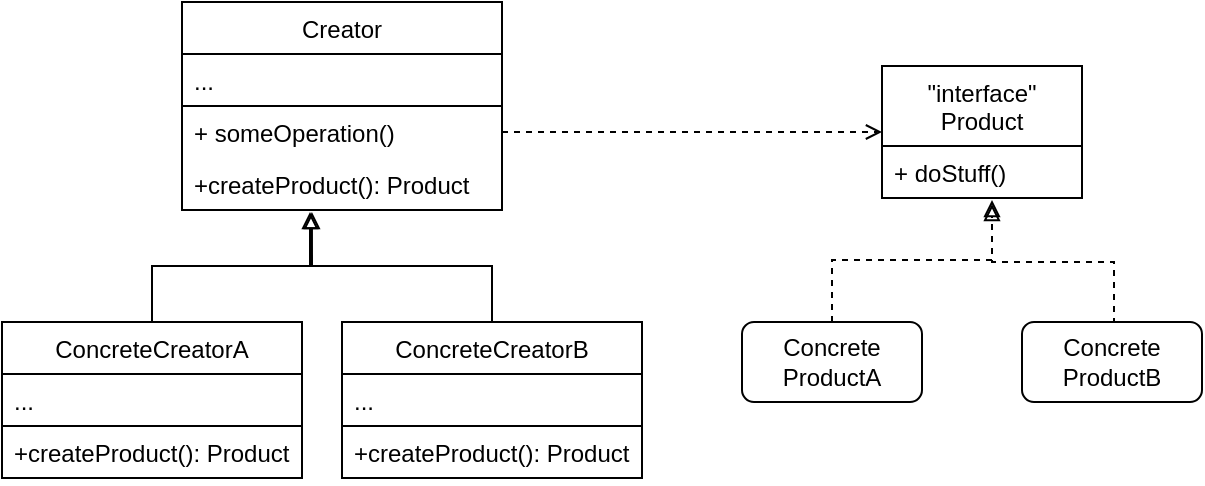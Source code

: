 <mxfile version="14.8.6" type="device"><diagram id="ERg4Zi2DJ96ixzhDWjiK" name="Page-1"><mxGraphModel dx="828" dy="491" grid="1" gridSize="10" guides="1" tooltips="1" connect="1" arrows="1" fold="1" page="1" pageScale="1" pageWidth="827" pageHeight="1169" math="0" shadow="0"><root><mxCell id="0"/><mxCell id="1" parent="0"/><mxCell id="zINCQhBDSJWju9IaWNWZ-1" value="Creator" style="swimlane;fontStyle=0;childLayout=stackLayout;horizontal=1;startSize=26;horizontalStack=0;resizeParent=1;resizeParentMax=0;resizeLast=0;collapsible=1;marginBottom=0;" vertex="1" parent="1"><mxGeometry x="150" y="550" width="160" height="104" as="geometry"/></mxCell><mxCell id="zINCQhBDSJWju9IaWNWZ-2" value="..." style="text;strokeColor=#000000;fillColor=none;align=left;verticalAlign=top;spacingLeft=4;spacingRight=4;overflow=hidden;rotatable=0;points=[[0,0.5],[1,0.5]];portConstraint=eastwest;" vertex="1" parent="zINCQhBDSJWju9IaWNWZ-1"><mxGeometry y="26" width="160" height="26" as="geometry"/></mxCell><mxCell id="zINCQhBDSJWju9IaWNWZ-3" value="+ someOperation()" style="text;strokeColor=none;fillColor=none;align=left;verticalAlign=top;spacingLeft=4;spacingRight=4;overflow=hidden;rotatable=0;points=[[0,0.5],[1,0.5]];portConstraint=eastwest;" vertex="1" parent="zINCQhBDSJWju9IaWNWZ-1"><mxGeometry y="52" width="160" height="26" as="geometry"/></mxCell><mxCell id="zINCQhBDSJWju9IaWNWZ-4" value="+createProduct(): Product" style="text;strokeColor=none;fillColor=none;align=left;verticalAlign=top;spacingLeft=4;spacingRight=4;overflow=hidden;rotatable=0;points=[[0,0.5],[1,0.5]];portConstraint=eastwest;" vertex="1" parent="zINCQhBDSJWju9IaWNWZ-1"><mxGeometry y="78" width="160" height="26" as="geometry"/></mxCell><mxCell id="zINCQhBDSJWju9IaWNWZ-12" style="edgeStyle=orthogonalEdgeStyle;rounded=0;orthogonalLoop=1;jettySize=auto;html=1;entryX=0.4;entryY=1.038;entryDx=0;entryDy=0;entryPerimeter=0;endArrow=block;endFill=0;" edge="1" parent="1" source="zINCQhBDSJWju9IaWNWZ-5" target="zINCQhBDSJWju9IaWNWZ-4"><mxGeometry relative="1" as="geometry"/></mxCell><mxCell id="zINCQhBDSJWju9IaWNWZ-5" value="ConcreteCreatorA" style="swimlane;fontStyle=0;childLayout=stackLayout;horizontal=1;startSize=26;horizontalStack=0;resizeParent=1;resizeParentMax=0;resizeLast=0;collapsible=1;marginBottom=0;" vertex="1" parent="1"><mxGeometry x="60" y="710" width="150" height="78" as="geometry"/></mxCell><mxCell id="zINCQhBDSJWju9IaWNWZ-6" value="..." style="text;strokeColor=#000000;fillColor=none;align=left;verticalAlign=top;spacingLeft=4;spacingRight=4;overflow=hidden;rotatable=0;points=[[0,0.5],[1,0.5]];portConstraint=eastwest;" vertex="1" parent="zINCQhBDSJWju9IaWNWZ-5"><mxGeometry y="26" width="150" height="26" as="geometry"/></mxCell><mxCell id="zINCQhBDSJWju9IaWNWZ-8" value="+createProduct(): Product" style="text;strokeColor=none;fillColor=none;align=left;verticalAlign=top;spacingLeft=4;spacingRight=4;overflow=hidden;rotatable=0;points=[[0,0.5],[1,0.5]];portConstraint=eastwest;" vertex="1" parent="zINCQhBDSJWju9IaWNWZ-5"><mxGeometry y="52" width="150" height="26" as="geometry"/></mxCell><mxCell id="zINCQhBDSJWju9IaWNWZ-14" style="edgeStyle=orthogonalEdgeStyle;rounded=0;orthogonalLoop=1;jettySize=auto;html=1;entryX=0.406;entryY=1.038;entryDx=0;entryDy=0;entryPerimeter=0;endArrow=block;endFill=0;" edge="1" parent="1" source="zINCQhBDSJWju9IaWNWZ-9" target="zINCQhBDSJWju9IaWNWZ-4"><mxGeometry relative="1" as="geometry"/></mxCell><mxCell id="zINCQhBDSJWju9IaWNWZ-9" value="ConcreteCreatorB" style="swimlane;fontStyle=0;childLayout=stackLayout;horizontal=1;startSize=26;horizontalStack=0;resizeParent=1;resizeParentMax=0;resizeLast=0;collapsible=1;marginBottom=0;" vertex="1" parent="1"><mxGeometry x="230" y="710" width="150" height="78" as="geometry"/></mxCell><mxCell id="zINCQhBDSJWju9IaWNWZ-10" value="..." style="text;strokeColor=#000000;fillColor=none;align=left;verticalAlign=top;spacingLeft=4;spacingRight=4;overflow=hidden;rotatable=0;points=[[0,0.5],[1,0.5]];portConstraint=eastwest;" vertex="1" parent="zINCQhBDSJWju9IaWNWZ-9"><mxGeometry y="26" width="150" height="26" as="geometry"/></mxCell><mxCell id="zINCQhBDSJWju9IaWNWZ-11" value="+createProduct(): Product" style="text;strokeColor=none;fillColor=none;align=left;verticalAlign=top;spacingLeft=4;spacingRight=4;overflow=hidden;rotatable=0;points=[[0,0.5],[1,0.5]];portConstraint=eastwest;" vertex="1" parent="zINCQhBDSJWju9IaWNWZ-9"><mxGeometry y="52" width="150" height="26" as="geometry"/></mxCell><mxCell id="zINCQhBDSJWju9IaWNWZ-17" value="&quot;interface&quot;&#10;Product" style="swimlane;fontStyle=0;childLayout=stackLayout;horizontal=1;startSize=40;horizontalStack=0;resizeParent=1;resizeParentMax=0;resizeLast=0;collapsible=1;marginBottom=0;" vertex="1" parent="1"><mxGeometry x="500" y="582" width="100" height="66" as="geometry"/></mxCell><mxCell id="zINCQhBDSJWju9IaWNWZ-19" value="+ doStuff()" style="text;strokeColor=none;fillColor=none;align=left;verticalAlign=top;spacingLeft=4;spacingRight=4;overflow=hidden;rotatable=0;points=[[0,0.5],[1,0.5]];portConstraint=eastwest;" vertex="1" parent="zINCQhBDSJWju9IaWNWZ-17"><mxGeometry y="40" width="100" height="26" as="geometry"/></mxCell><mxCell id="zINCQhBDSJWju9IaWNWZ-29" style="edgeStyle=orthogonalEdgeStyle;rounded=0;orthogonalLoop=1;jettySize=auto;html=1;entryX=0.55;entryY=1.038;entryDx=0;entryDy=0;entryPerimeter=0;dashed=1;endArrow=block;endFill=0;" edge="1" parent="1" source="zINCQhBDSJWju9IaWNWZ-21" target="zINCQhBDSJWju9IaWNWZ-19"><mxGeometry relative="1" as="geometry"/></mxCell><mxCell id="zINCQhBDSJWju9IaWNWZ-21" value="Concrete&lt;br&gt;ProductA" style="rounded=1;whiteSpace=wrap;html=1;strokeColor=#000000;" vertex="1" parent="1"><mxGeometry x="430" y="710" width="90" height="40" as="geometry"/></mxCell><mxCell id="zINCQhBDSJWju9IaWNWZ-30" style="edgeStyle=orthogonalEdgeStyle;rounded=0;orthogonalLoop=1;jettySize=auto;html=1;entryX=0.54;entryY=0.962;entryDx=0;entryDy=0;entryPerimeter=0;dashed=1;endArrow=block;endFill=0;" edge="1" parent="1"><mxGeometry relative="1" as="geometry"><mxPoint x="616" y="711" as="sourcePoint"/><mxPoint x="555" y="651.012" as="targetPoint"/><Array as="points"><mxPoint x="616" y="680"/><mxPoint x="555" y="680"/></Array></mxGeometry></mxCell><mxCell id="zINCQhBDSJWju9IaWNWZ-22" value="Concrete&lt;br&gt;ProductB" style="rounded=1;whiteSpace=wrap;html=1;strokeColor=#000000;" vertex="1" parent="1"><mxGeometry x="570" y="710" width="90" height="40" as="geometry"/></mxCell><mxCell id="zINCQhBDSJWju9IaWNWZ-31" style="edgeStyle=orthogonalEdgeStyle;rounded=0;orthogonalLoop=1;jettySize=auto;html=1;entryX=0;entryY=0.5;entryDx=0;entryDy=0;dashed=1;endArrow=open;endFill=0;" edge="1" parent="1" source="zINCQhBDSJWju9IaWNWZ-3" target="zINCQhBDSJWju9IaWNWZ-17"><mxGeometry relative="1" as="geometry"/></mxCell></root></mxGraphModel></diagram></mxfile>
